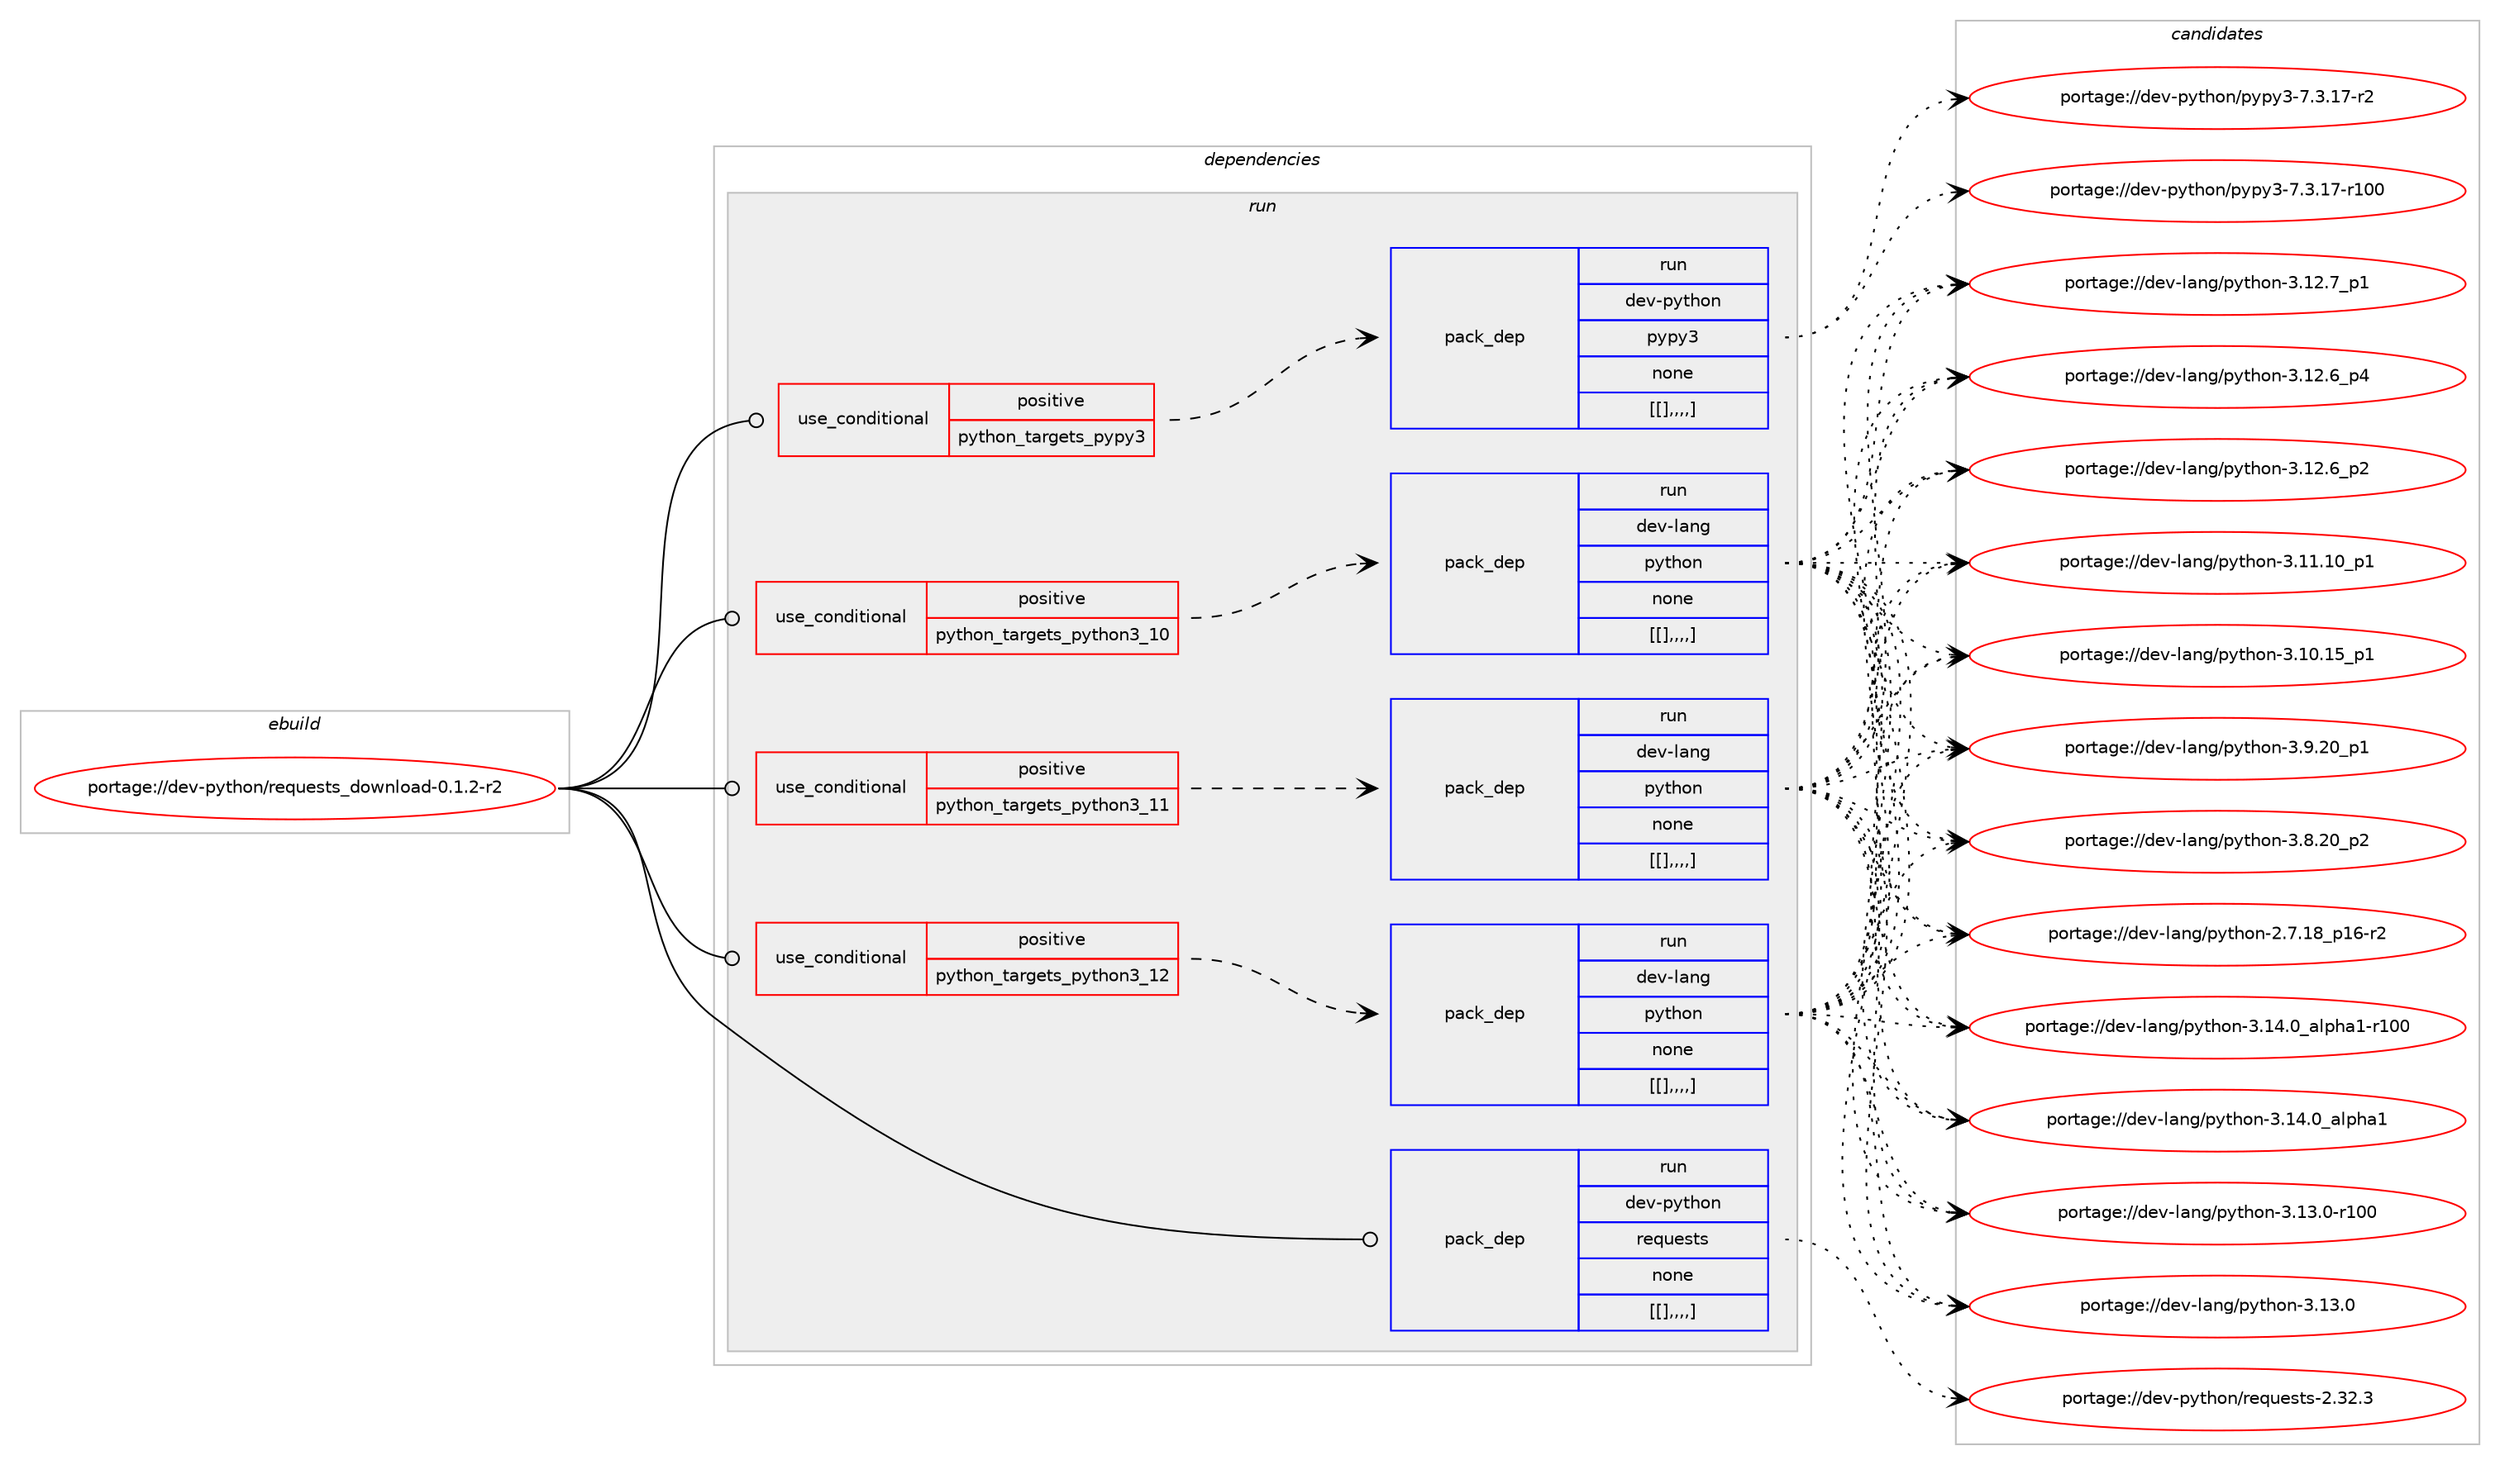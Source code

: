 digraph prolog {

# *************
# Graph options
# *************

newrank=true;
concentrate=true;
compound=true;
graph [rankdir=LR,fontname=Helvetica,fontsize=10,ranksep=1.5];#, ranksep=2.5, nodesep=0.2];
edge  [arrowhead=vee];
node  [fontname=Helvetica,fontsize=10];

# **********
# The ebuild
# **********

subgraph cluster_leftcol {
color=gray;
label=<<i>ebuild</i>>;
id [label="portage://dev-python/requests_download-0.1.2-r2", color=red, width=4, href="../dev-python/requests_download-0.1.2-r2.svg"];
}

# ****************
# The dependencies
# ****************

subgraph cluster_midcol {
color=gray;
label=<<i>dependencies</i>>;
subgraph cluster_compile {
fillcolor="#eeeeee";
style=filled;
label=<<i>compile</i>>;
}
subgraph cluster_compileandrun {
fillcolor="#eeeeee";
style=filled;
label=<<i>compile and run</i>>;
}
subgraph cluster_run {
fillcolor="#eeeeee";
style=filled;
label=<<i>run</i>>;
subgraph cond41802 {
dependency168917 [label=<<TABLE BORDER="0" CELLBORDER="1" CELLSPACING="0" CELLPADDING="4"><TR><TD ROWSPAN="3" CELLPADDING="10">use_conditional</TD></TR><TR><TD>positive</TD></TR><TR><TD>python_targets_pypy3</TD></TR></TABLE>>, shape=none, color=red];
subgraph pack125752 {
dependency168922 [label=<<TABLE BORDER="0" CELLBORDER="1" CELLSPACING="0" CELLPADDING="4" WIDTH="220"><TR><TD ROWSPAN="6" CELLPADDING="30">pack_dep</TD></TR><TR><TD WIDTH="110">run</TD></TR><TR><TD>dev-python</TD></TR><TR><TD>pypy3</TD></TR><TR><TD>none</TD></TR><TR><TD>[[],,,,]</TD></TR></TABLE>>, shape=none, color=blue];
}
dependency168917:e -> dependency168922:w [weight=20,style="dashed",arrowhead="vee"];
}
id:e -> dependency168917:w [weight=20,style="solid",arrowhead="odot"];
subgraph cond41856 {
dependency168970 [label=<<TABLE BORDER="0" CELLBORDER="1" CELLSPACING="0" CELLPADDING="4"><TR><TD ROWSPAN="3" CELLPADDING="10">use_conditional</TD></TR><TR><TD>positive</TD></TR><TR><TD>python_targets_python3_10</TD></TR></TABLE>>, shape=none, color=red];
subgraph pack125782 {
dependency168975 [label=<<TABLE BORDER="0" CELLBORDER="1" CELLSPACING="0" CELLPADDING="4" WIDTH="220"><TR><TD ROWSPAN="6" CELLPADDING="30">pack_dep</TD></TR><TR><TD WIDTH="110">run</TD></TR><TR><TD>dev-lang</TD></TR><TR><TD>python</TD></TR><TR><TD>none</TD></TR><TR><TD>[[],,,,]</TD></TR></TABLE>>, shape=none, color=blue];
}
dependency168970:e -> dependency168975:w [weight=20,style="dashed",arrowhead="vee"];
}
id:e -> dependency168970:w [weight=20,style="solid",arrowhead="odot"];
subgraph cond41862 {
dependency168986 [label=<<TABLE BORDER="0" CELLBORDER="1" CELLSPACING="0" CELLPADDING="4"><TR><TD ROWSPAN="3" CELLPADDING="10">use_conditional</TD></TR><TR><TD>positive</TD></TR><TR><TD>python_targets_python3_11</TD></TR></TABLE>>, shape=none, color=red];
subgraph pack125803 {
dependency169036 [label=<<TABLE BORDER="0" CELLBORDER="1" CELLSPACING="0" CELLPADDING="4" WIDTH="220"><TR><TD ROWSPAN="6" CELLPADDING="30">pack_dep</TD></TR><TR><TD WIDTH="110">run</TD></TR><TR><TD>dev-lang</TD></TR><TR><TD>python</TD></TR><TR><TD>none</TD></TR><TR><TD>[[],,,,]</TD></TR></TABLE>>, shape=none, color=blue];
}
dependency168986:e -> dependency169036:w [weight=20,style="dashed",arrowhead="vee"];
}
id:e -> dependency168986:w [weight=20,style="solid",arrowhead="odot"];
subgraph cond41909 {
dependency169149 [label=<<TABLE BORDER="0" CELLBORDER="1" CELLSPACING="0" CELLPADDING="4"><TR><TD ROWSPAN="3" CELLPADDING="10">use_conditional</TD></TR><TR><TD>positive</TD></TR><TR><TD>python_targets_python3_12</TD></TR></TABLE>>, shape=none, color=red];
subgraph pack125914 {
dependency169204 [label=<<TABLE BORDER="0" CELLBORDER="1" CELLSPACING="0" CELLPADDING="4" WIDTH="220"><TR><TD ROWSPAN="6" CELLPADDING="30">pack_dep</TD></TR><TR><TD WIDTH="110">run</TD></TR><TR><TD>dev-lang</TD></TR><TR><TD>python</TD></TR><TR><TD>none</TD></TR><TR><TD>[[],,,,]</TD></TR></TABLE>>, shape=none, color=blue];
}
dependency169149:e -> dependency169204:w [weight=20,style="dashed",arrowhead="vee"];
}
id:e -> dependency169149:w [weight=20,style="solid",arrowhead="odot"];
subgraph pack125943 {
dependency169238 [label=<<TABLE BORDER="0" CELLBORDER="1" CELLSPACING="0" CELLPADDING="4" WIDTH="220"><TR><TD ROWSPAN="6" CELLPADDING="30">pack_dep</TD></TR><TR><TD WIDTH="110">run</TD></TR><TR><TD>dev-python</TD></TR><TR><TD>requests</TD></TR><TR><TD>none</TD></TR><TR><TD>[[],,,,]</TD></TR></TABLE>>, shape=none, color=blue];
}
id:e -> dependency169238:w [weight=20,style="solid",arrowhead="odot"];
}
}

# **************
# The candidates
# **************

subgraph cluster_choices {
rank=same;
color=gray;
label=<<i>candidates</i>>;

subgraph choice125456 {
color=black;
nodesep=1;
choice100101118451121211161041111104711212111212151455546514649554511450 [label="portage://dev-python/pypy3-7.3.17-r2", color=red, width=4,href="../dev-python/pypy3-7.3.17-r2.svg"];
choice1001011184511212111610411111047112121112121514555465146495545114494848 [label="portage://dev-python/pypy3-7.3.17-r100", color=red, width=4,href="../dev-python/pypy3-7.3.17-r100.svg"];
dependency168922:e -> choice100101118451121211161041111104711212111212151455546514649554511450:w [style=dotted,weight="100"];
dependency168922:e -> choice1001011184511212111610411111047112121112121514555465146495545114494848:w [style=dotted,weight="100"];
}
subgraph choice125487 {
color=black;
nodesep=1;
choice100101118451089711010347112121116104111110455146495246489597108112104974945114494848 [label="portage://dev-lang/python-3.14.0_alpha1-r100", color=red, width=4,href="../dev-lang/python-3.14.0_alpha1-r100.svg"];
choice1001011184510897110103471121211161041111104551464952464895971081121049749 [label="portage://dev-lang/python-3.14.0_alpha1", color=red, width=4,href="../dev-lang/python-3.14.0_alpha1.svg"];
choice1001011184510897110103471121211161041111104551464951464845114494848 [label="portage://dev-lang/python-3.13.0-r100", color=red, width=4,href="../dev-lang/python-3.13.0-r100.svg"];
choice10010111845108971101034711212111610411111045514649514648 [label="portage://dev-lang/python-3.13.0", color=red, width=4,href="../dev-lang/python-3.13.0.svg"];
choice100101118451089711010347112121116104111110455146495046559511249 [label="portage://dev-lang/python-3.12.7_p1", color=red, width=4,href="../dev-lang/python-3.12.7_p1.svg"];
choice100101118451089711010347112121116104111110455146495046549511252 [label="portage://dev-lang/python-3.12.6_p4", color=red, width=4,href="../dev-lang/python-3.12.6_p4.svg"];
choice100101118451089711010347112121116104111110455146495046549511250 [label="portage://dev-lang/python-3.12.6_p2", color=red, width=4,href="../dev-lang/python-3.12.6_p2.svg"];
choice10010111845108971101034711212111610411111045514649494649489511249 [label="portage://dev-lang/python-3.11.10_p1", color=red, width=4,href="../dev-lang/python-3.11.10_p1.svg"];
choice10010111845108971101034711212111610411111045514649484649539511249 [label="portage://dev-lang/python-3.10.15_p1", color=red, width=4,href="../dev-lang/python-3.10.15_p1.svg"];
choice100101118451089711010347112121116104111110455146574650489511249 [label="portage://dev-lang/python-3.9.20_p1", color=red, width=4,href="../dev-lang/python-3.9.20_p1.svg"];
choice100101118451089711010347112121116104111110455146564650489511250 [label="portage://dev-lang/python-3.8.20_p2", color=red, width=4,href="../dev-lang/python-3.8.20_p2.svg"];
choice100101118451089711010347112121116104111110455046554649569511249544511450 [label="portage://dev-lang/python-2.7.18_p16-r2", color=red, width=4,href="../dev-lang/python-2.7.18_p16-r2.svg"];
dependency168975:e -> choice100101118451089711010347112121116104111110455146495246489597108112104974945114494848:w [style=dotted,weight="100"];
dependency168975:e -> choice1001011184510897110103471121211161041111104551464952464895971081121049749:w [style=dotted,weight="100"];
dependency168975:e -> choice1001011184510897110103471121211161041111104551464951464845114494848:w [style=dotted,weight="100"];
dependency168975:e -> choice10010111845108971101034711212111610411111045514649514648:w [style=dotted,weight="100"];
dependency168975:e -> choice100101118451089711010347112121116104111110455146495046559511249:w [style=dotted,weight="100"];
dependency168975:e -> choice100101118451089711010347112121116104111110455146495046549511252:w [style=dotted,weight="100"];
dependency168975:e -> choice100101118451089711010347112121116104111110455146495046549511250:w [style=dotted,weight="100"];
dependency168975:e -> choice10010111845108971101034711212111610411111045514649494649489511249:w [style=dotted,weight="100"];
dependency168975:e -> choice10010111845108971101034711212111610411111045514649484649539511249:w [style=dotted,weight="100"];
dependency168975:e -> choice100101118451089711010347112121116104111110455146574650489511249:w [style=dotted,weight="100"];
dependency168975:e -> choice100101118451089711010347112121116104111110455146564650489511250:w [style=dotted,weight="100"];
dependency168975:e -> choice100101118451089711010347112121116104111110455046554649569511249544511450:w [style=dotted,weight="100"];
}
subgraph choice125530 {
color=black;
nodesep=1;
choice100101118451089711010347112121116104111110455146495246489597108112104974945114494848 [label="portage://dev-lang/python-3.14.0_alpha1-r100", color=red, width=4,href="../dev-lang/python-3.14.0_alpha1-r100.svg"];
choice1001011184510897110103471121211161041111104551464952464895971081121049749 [label="portage://dev-lang/python-3.14.0_alpha1", color=red, width=4,href="../dev-lang/python-3.14.0_alpha1.svg"];
choice1001011184510897110103471121211161041111104551464951464845114494848 [label="portage://dev-lang/python-3.13.0-r100", color=red, width=4,href="../dev-lang/python-3.13.0-r100.svg"];
choice10010111845108971101034711212111610411111045514649514648 [label="portage://dev-lang/python-3.13.0", color=red, width=4,href="../dev-lang/python-3.13.0.svg"];
choice100101118451089711010347112121116104111110455146495046559511249 [label="portage://dev-lang/python-3.12.7_p1", color=red, width=4,href="../dev-lang/python-3.12.7_p1.svg"];
choice100101118451089711010347112121116104111110455146495046549511252 [label="portage://dev-lang/python-3.12.6_p4", color=red, width=4,href="../dev-lang/python-3.12.6_p4.svg"];
choice100101118451089711010347112121116104111110455146495046549511250 [label="portage://dev-lang/python-3.12.6_p2", color=red, width=4,href="../dev-lang/python-3.12.6_p2.svg"];
choice10010111845108971101034711212111610411111045514649494649489511249 [label="portage://dev-lang/python-3.11.10_p1", color=red, width=4,href="../dev-lang/python-3.11.10_p1.svg"];
choice10010111845108971101034711212111610411111045514649484649539511249 [label="portage://dev-lang/python-3.10.15_p1", color=red, width=4,href="../dev-lang/python-3.10.15_p1.svg"];
choice100101118451089711010347112121116104111110455146574650489511249 [label="portage://dev-lang/python-3.9.20_p1", color=red, width=4,href="../dev-lang/python-3.9.20_p1.svg"];
choice100101118451089711010347112121116104111110455146564650489511250 [label="portage://dev-lang/python-3.8.20_p2", color=red, width=4,href="../dev-lang/python-3.8.20_p2.svg"];
choice100101118451089711010347112121116104111110455046554649569511249544511450 [label="portage://dev-lang/python-2.7.18_p16-r2", color=red, width=4,href="../dev-lang/python-2.7.18_p16-r2.svg"];
dependency169036:e -> choice100101118451089711010347112121116104111110455146495246489597108112104974945114494848:w [style=dotted,weight="100"];
dependency169036:e -> choice1001011184510897110103471121211161041111104551464952464895971081121049749:w [style=dotted,weight="100"];
dependency169036:e -> choice1001011184510897110103471121211161041111104551464951464845114494848:w [style=dotted,weight="100"];
dependency169036:e -> choice10010111845108971101034711212111610411111045514649514648:w [style=dotted,weight="100"];
dependency169036:e -> choice100101118451089711010347112121116104111110455146495046559511249:w [style=dotted,weight="100"];
dependency169036:e -> choice100101118451089711010347112121116104111110455146495046549511252:w [style=dotted,weight="100"];
dependency169036:e -> choice100101118451089711010347112121116104111110455146495046549511250:w [style=dotted,weight="100"];
dependency169036:e -> choice10010111845108971101034711212111610411111045514649494649489511249:w [style=dotted,weight="100"];
dependency169036:e -> choice10010111845108971101034711212111610411111045514649484649539511249:w [style=dotted,weight="100"];
dependency169036:e -> choice100101118451089711010347112121116104111110455146574650489511249:w [style=dotted,weight="100"];
dependency169036:e -> choice100101118451089711010347112121116104111110455146564650489511250:w [style=dotted,weight="100"];
dependency169036:e -> choice100101118451089711010347112121116104111110455046554649569511249544511450:w [style=dotted,weight="100"];
}
subgraph choice125545 {
color=black;
nodesep=1;
choice100101118451089711010347112121116104111110455146495246489597108112104974945114494848 [label="portage://dev-lang/python-3.14.0_alpha1-r100", color=red, width=4,href="../dev-lang/python-3.14.0_alpha1-r100.svg"];
choice1001011184510897110103471121211161041111104551464952464895971081121049749 [label="portage://dev-lang/python-3.14.0_alpha1", color=red, width=4,href="../dev-lang/python-3.14.0_alpha1.svg"];
choice1001011184510897110103471121211161041111104551464951464845114494848 [label="portage://dev-lang/python-3.13.0-r100", color=red, width=4,href="../dev-lang/python-3.13.0-r100.svg"];
choice10010111845108971101034711212111610411111045514649514648 [label="portage://dev-lang/python-3.13.0", color=red, width=4,href="../dev-lang/python-3.13.0.svg"];
choice100101118451089711010347112121116104111110455146495046559511249 [label="portage://dev-lang/python-3.12.7_p1", color=red, width=4,href="../dev-lang/python-3.12.7_p1.svg"];
choice100101118451089711010347112121116104111110455146495046549511252 [label="portage://dev-lang/python-3.12.6_p4", color=red, width=4,href="../dev-lang/python-3.12.6_p4.svg"];
choice100101118451089711010347112121116104111110455146495046549511250 [label="portage://dev-lang/python-3.12.6_p2", color=red, width=4,href="../dev-lang/python-3.12.6_p2.svg"];
choice10010111845108971101034711212111610411111045514649494649489511249 [label="portage://dev-lang/python-3.11.10_p1", color=red, width=4,href="../dev-lang/python-3.11.10_p1.svg"];
choice10010111845108971101034711212111610411111045514649484649539511249 [label="portage://dev-lang/python-3.10.15_p1", color=red, width=4,href="../dev-lang/python-3.10.15_p1.svg"];
choice100101118451089711010347112121116104111110455146574650489511249 [label="portage://dev-lang/python-3.9.20_p1", color=red, width=4,href="../dev-lang/python-3.9.20_p1.svg"];
choice100101118451089711010347112121116104111110455146564650489511250 [label="portage://dev-lang/python-3.8.20_p2", color=red, width=4,href="../dev-lang/python-3.8.20_p2.svg"];
choice100101118451089711010347112121116104111110455046554649569511249544511450 [label="portage://dev-lang/python-2.7.18_p16-r2", color=red, width=4,href="../dev-lang/python-2.7.18_p16-r2.svg"];
dependency169204:e -> choice100101118451089711010347112121116104111110455146495246489597108112104974945114494848:w [style=dotted,weight="100"];
dependency169204:e -> choice1001011184510897110103471121211161041111104551464952464895971081121049749:w [style=dotted,weight="100"];
dependency169204:e -> choice1001011184510897110103471121211161041111104551464951464845114494848:w [style=dotted,weight="100"];
dependency169204:e -> choice10010111845108971101034711212111610411111045514649514648:w [style=dotted,weight="100"];
dependency169204:e -> choice100101118451089711010347112121116104111110455146495046559511249:w [style=dotted,weight="100"];
dependency169204:e -> choice100101118451089711010347112121116104111110455146495046549511252:w [style=dotted,weight="100"];
dependency169204:e -> choice100101118451089711010347112121116104111110455146495046549511250:w [style=dotted,weight="100"];
dependency169204:e -> choice10010111845108971101034711212111610411111045514649494649489511249:w [style=dotted,weight="100"];
dependency169204:e -> choice10010111845108971101034711212111610411111045514649484649539511249:w [style=dotted,weight="100"];
dependency169204:e -> choice100101118451089711010347112121116104111110455146574650489511249:w [style=dotted,weight="100"];
dependency169204:e -> choice100101118451089711010347112121116104111110455146564650489511250:w [style=dotted,weight="100"];
dependency169204:e -> choice100101118451089711010347112121116104111110455046554649569511249544511450:w [style=dotted,weight="100"];
}
subgraph choice125556 {
color=black;
nodesep=1;
choice100101118451121211161041111104711410111311710111511611545504651504651 [label="portage://dev-python/requests-2.32.3", color=red, width=4,href="../dev-python/requests-2.32.3.svg"];
dependency169238:e -> choice100101118451121211161041111104711410111311710111511611545504651504651:w [style=dotted,weight="100"];
}
}

}
